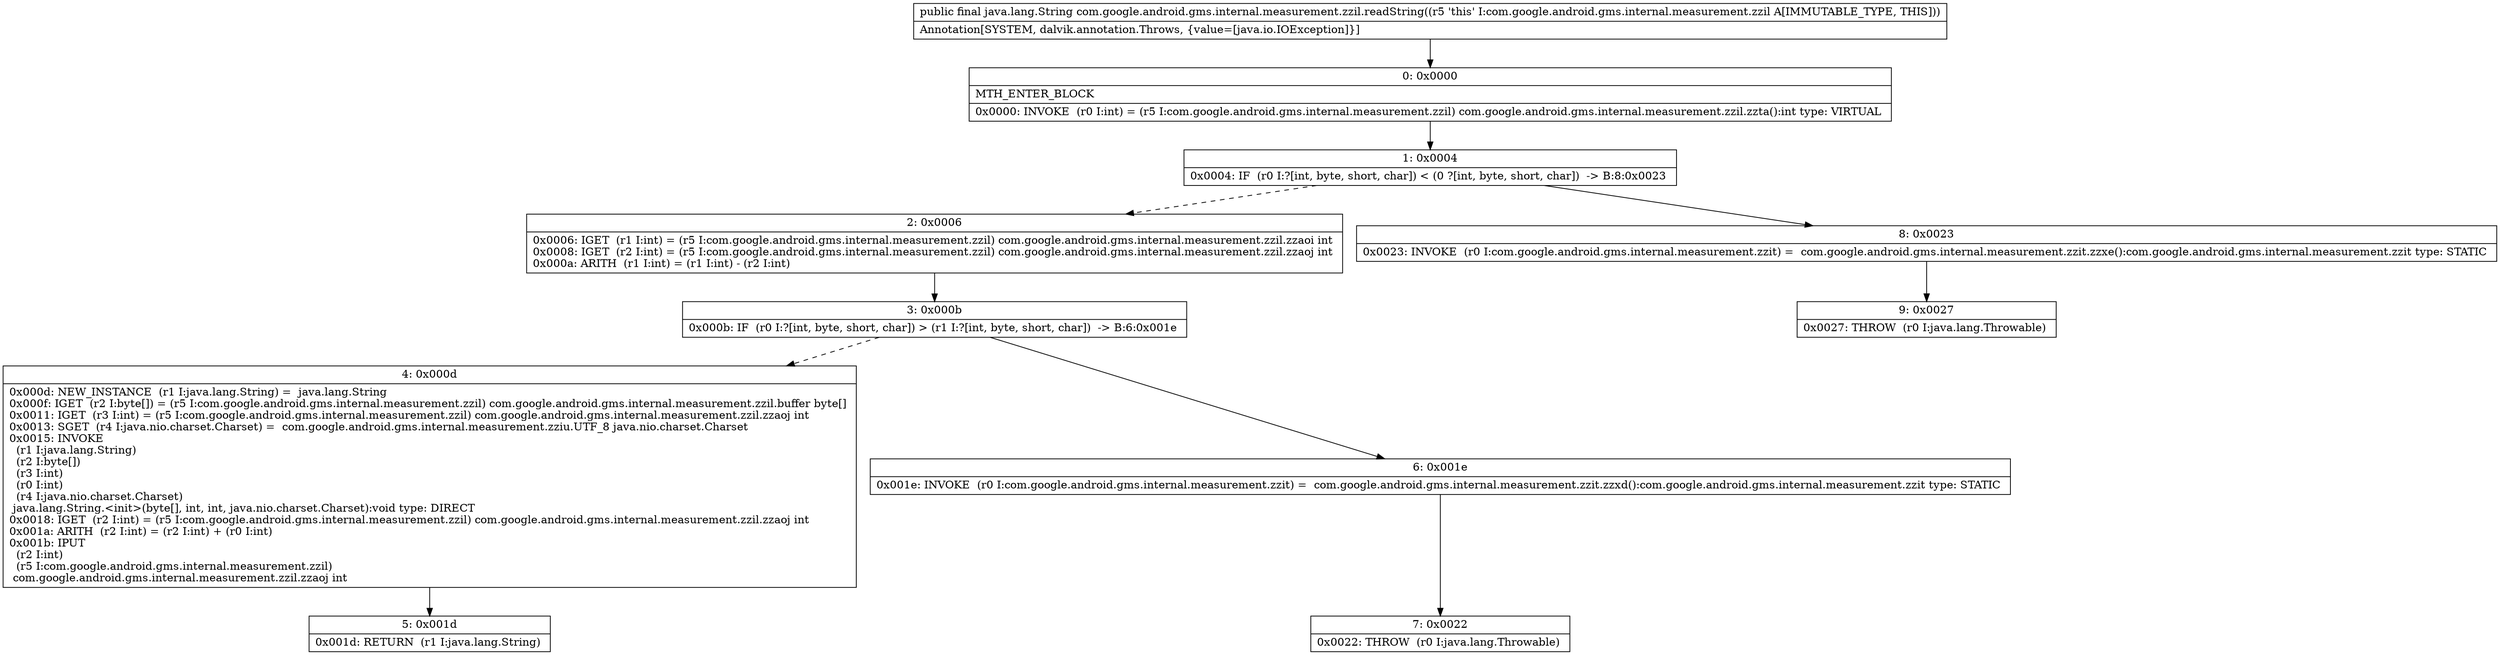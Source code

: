 digraph "CFG forcom.google.android.gms.internal.measurement.zzil.readString()Ljava\/lang\/String;" {
Node_0 [shape=record,label="{0\:\ 0x0000|MTH_ENTER_BLOCK\l|0x0000: INVOKE  (r0 I:int) = (r5 I:com.google.android.gms.internal.measurement.zzil) com.google.android.gms.internal.measurement.zzil.zzta():int type: VIRTUAL \l}"];
Node_1 [shape=record,label="{1\:\ 0x0004|0x0004: IF  (r0 I:?[int, byte, short, char]) \< (0 ?[int, byte, short, char])  \-\> B:8:0x0023 \l}"];
Node_2 [shape=record,label="{2\:\ 0x0006|0x0006: IGET  (r1 I:int) = (r5 I:com.google.android.gms.internal.measurement.zzil) com.google.android.gms.internal.measurement.zzil.zzaoi int \l0x0008: IGET  (r2 I:int) = (r5 I:com.google.android.gms.internal.measurement.zzil) com.google.android.gms.internal.measurement.zzil.zzaoj int \l0x000a: ARITH  (r1 I:int) = (r1 I:int) \- (r2 I:int) \l}"];
Node_3 [shape=record,label="{3\:\ 0x000b|0x000b: IF  (r0 I:?[int, byte, short, char]) \> (r1 I:?[int, byte, short, char])  \-\> B:6:0x001e \l}"];
Node_4 [shape=record,label="{4\:\ 0x000d|0x000d: NEW_INSTANCE  (r1 I:java.lang.String) =  java.lang.String \l0x000f: IGET  (r2 I:byte[]) = (r5 I:com.google.android.gms.internal.measurement.zzil) com.google.android.gms.internal.measurement.zzil.buffer byte[] \l0x0011: IGET  (r3 I:int) = (r5 I:com.google.android.gms.internal.measurement.zzil) com.google.android.gms.internal.measurement.zzil.zzaoj int \l0x0013: SGET  (r4 I:java.nio.charset.Charset) =  com.google.android.gms.internal.measurement.zziu.UTF_8 java.nio.charset.Charset \l0x0015: INVOKE  \l  (r1 I:java.lang.String)\l  (r2 I:byte[])\l  (r3 I:int)\l  (r0 I:int)\l  (r4 I:java.nio.charset.Charset)\l java.lang.String.\<init\>(byte[], int, int, java.nio.charset.Charset):void type: DIRECT \l0x0018: IGET  (r2 I:int) = (r5 I:com.google.android.gms.internal.measurement.zzil) com.google.android.gms.internal.measurement.zzil.zzaoj int \l0x001a: ARITH  (r2 I:int) = (r2 I:int) + (r0 I:int) \l0x001b: IPUT  \l  (r2 I:int)\l  (r5 I:com.google.android.gms.internal.measurement.zzil)\l com.google.android.gms.internal.measurement.zzil.zzaoj int \l}"];
Node_5 [shape=record,label="{5\:\ 0x001d|0x001d: RETURN  (r1 I:java.lang.String) \l}"];
Node_6 [shape=record,label="{6\:\ 0x001e|0x001e: INVOKE  (r0 I:com.google.android.gms.internal.measurement.zzit) =  com.google.android.gms.internal.measurement.zzit.zzxd():com.google.android.gms.internal.measurement.zzit type: STATIC \l}"];
Node_7 [shape=record,label="{7\:\ 0x0022|0x0022: THROW  (r0 I:java.lang.Throwable) \l}"];
Node_8 [shape=record,label="{8\:\ 0x0023|0x0023: INVOKE  (r0 I:com.google.android.gms.internal.measurement.zzit) =  com.google.android.gms.internal.measurement.zzit.zzxe():com.google.android.gms.internal.measurement.zzit type: STATIC \l}"];
Node_9 [shape=record,label="{9\:\ 0x0027|0x0027: THROW  (r0 I:java.lang.Throwable) \l}"];
MethodNode[shape=record,label="{public final java.lang.String com.google.android.gms.internal.measurement.zzil.readString((r5 'this' I:com.google.android.gms.internal.measurement.zzil A[IMMUTABLE_TYPE, THIS]))  | Annotation[SYSTEM, dalvik.annotation.Throws, \{value=[java.io.IOException]\}]\l}"];
MethodNode -> Node_0;
Node_0 -> Node_1;
Node_1 -> Node_2[style=dashed];
Node_1 -> Node_8;
Node_2 -> Node_3;
Node_3 -> Node_4[style=dashed];
Node_3 -> Node_6;
Node_4 -> Node_5;
Node_6 -> Node_7;
Node_8 -> Node_9;
}

